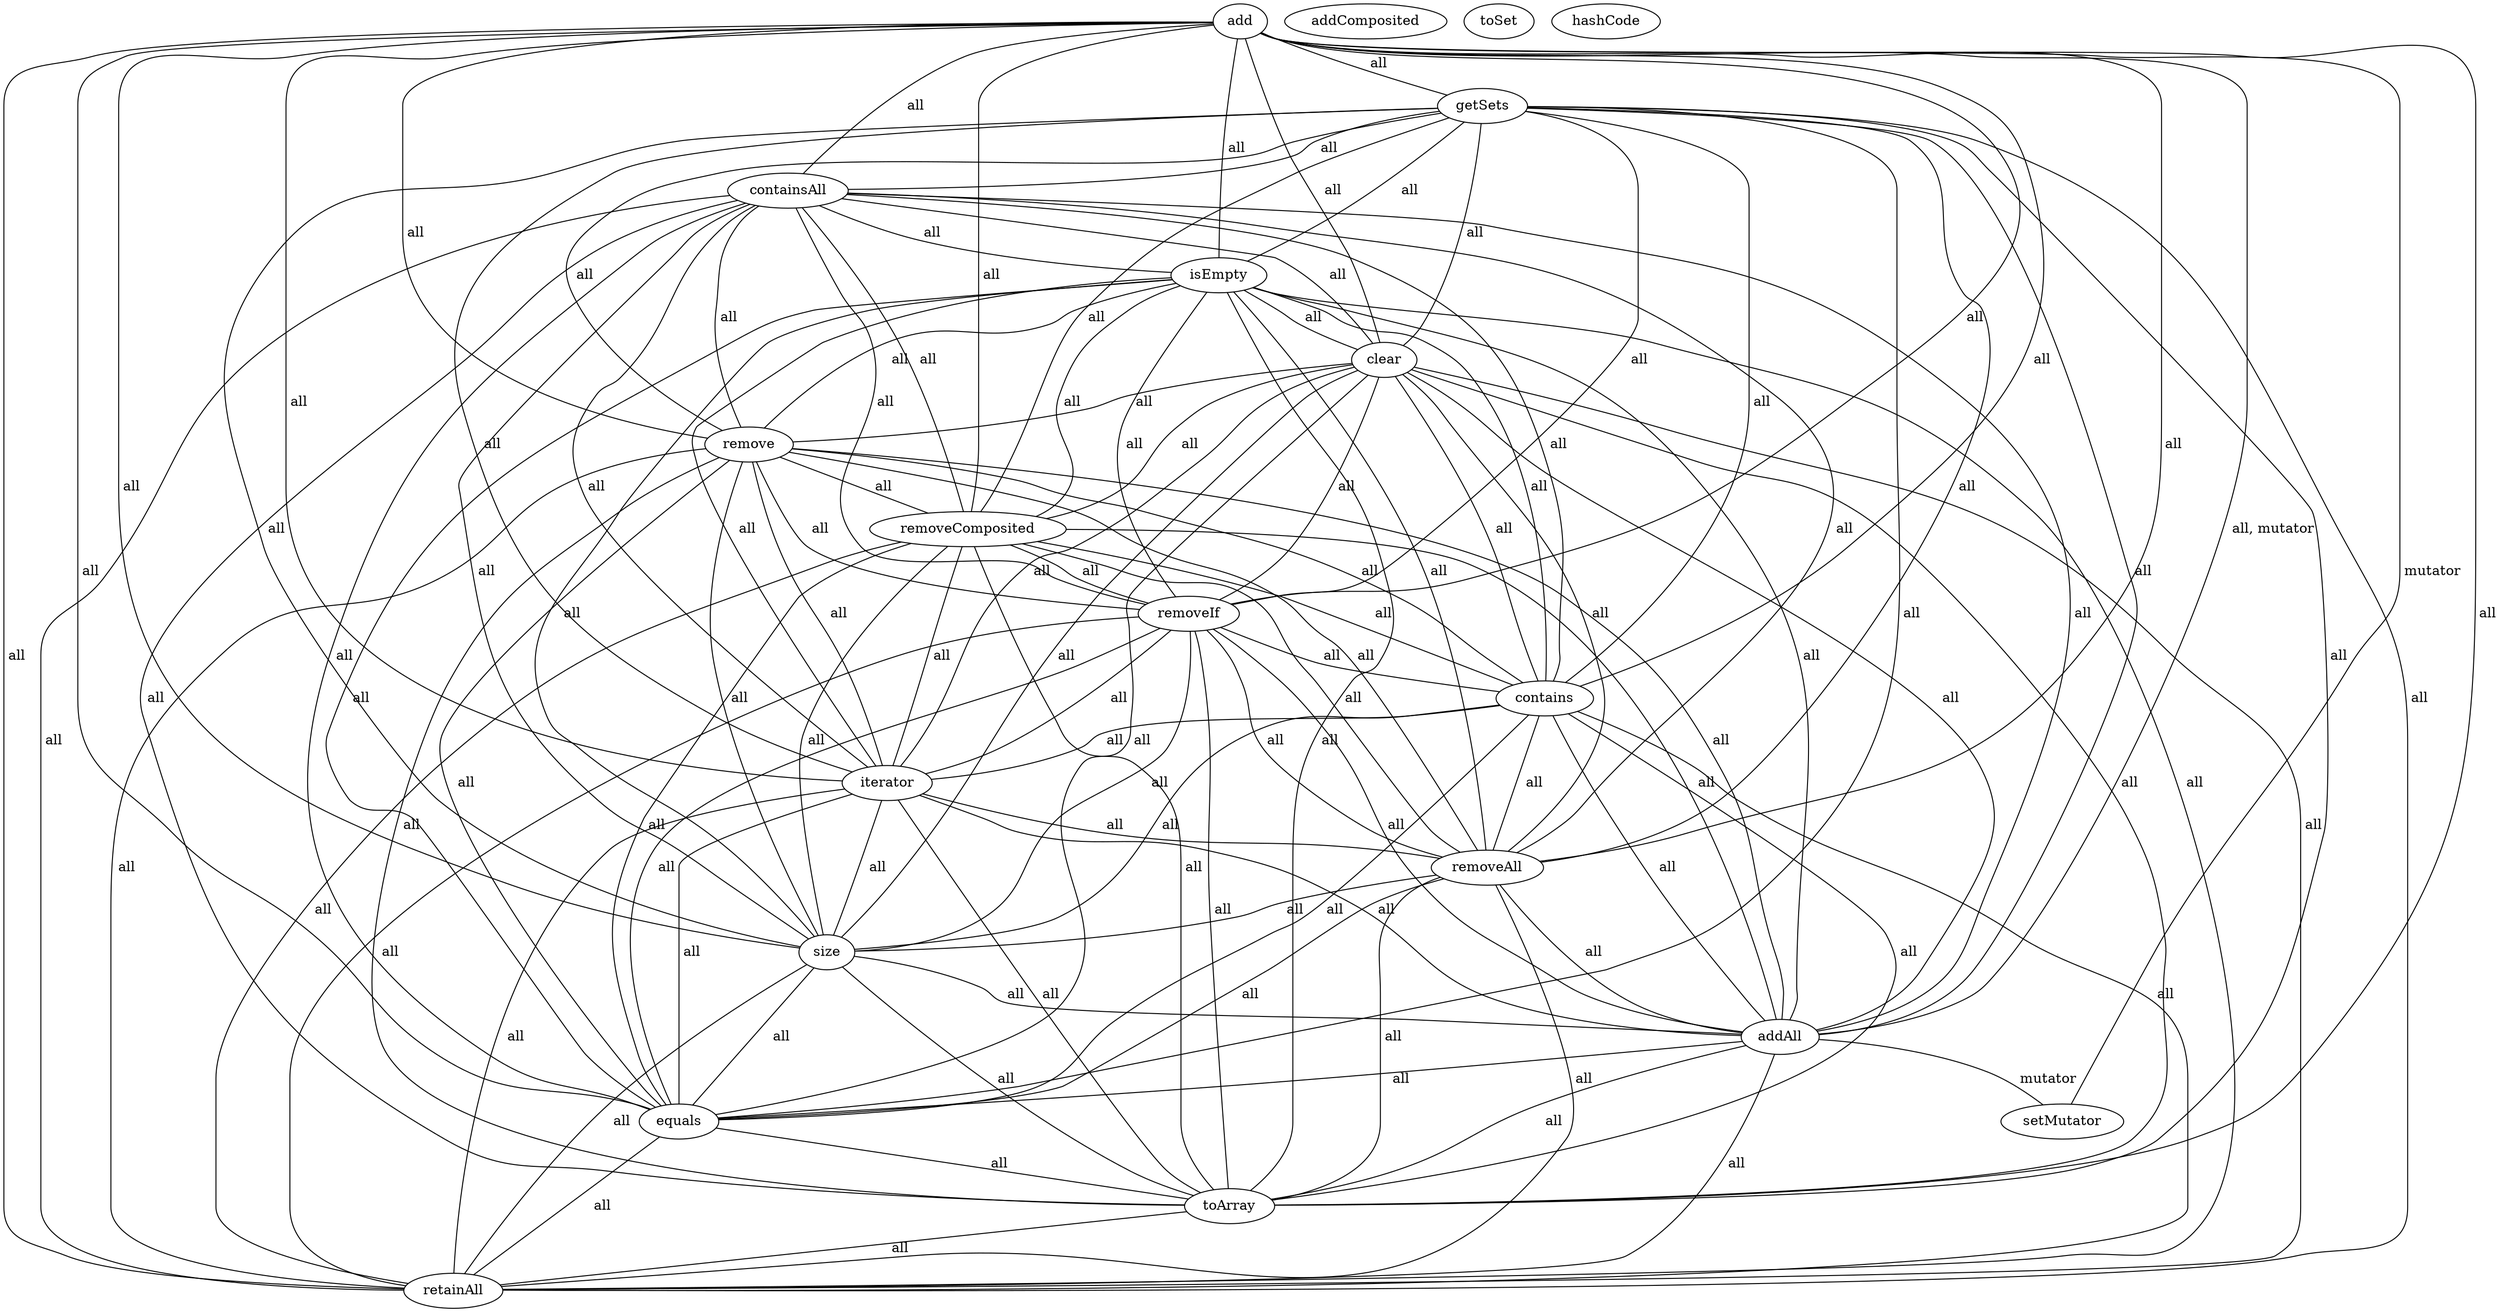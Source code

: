 digraph G {
add;
getSets;
containsAll;
isEmpty;
clear;
remove;
removeComposited;
removeIf;
addComposited;
toSet;
contains;
iterator;
removeAll;
size;
addAll;
hashCode;
equals;
toArray;
setMutator;
retainAll;
add -> getSets [label=" all", dir=none];
add -> containsAll [label=" all", dir=none];
add -> isEmpty [label=" all", dir=none];
add -> clear [label=" all", dir=none];
add -> remove [label=" all", dir=none];
add -> removeComposited [label=" all", dir=none];
add -> removeIf [label=" all", dir=none];
add -> contains [label=" all", dir=none];
add -> iterator [label=" all", dir=none];
add -> removeAll [label=" all", dir=none];
add -> size [label=" all", dir=none];
add -> addAll [label=" all, mutator", dir=none];
add -> equals [label=" all", dir=none];
add -> toArray [label=" all", dir=none];
add -> setMutator [label=" mutator", dir=none];
add -> retainAll [label=" all", dir=none];
getSets -> containsAll [label=" all", dir=none];
getSets -> isEmpty [label=" all", dir=none];
getSets -> clear [label=" all", dir=none];
getSets -> remove [label=" all", dir=none];
getSets -> removeComposited [label=" all", dir=none];
getSets -> removeIf [label=" all", dir=none];
getSets -> contains [label=" all", dir=none];
getSets -> iterator [label=" all", dir=none];
getSets -> removeAll [label=" all", dir=none];
getSets -> size [label=" all", dir=none];
getSets -> addAll [label=" all", dir=none];
getSets -> equals [label=" all", dir=none];
getSets -> toArray [label=" all", dir=none];
getSets -> retainAll [label=" all", dir=none];
containsAll -> isEmpty [label=" all", dir=none];
containsAll -> clear [label=" all", dir=none];
containsAll -> remove [label=" all", dir=none];
containsAll -> removeComposited [label=" all", dir=none];
containsAll -> removeIf [label=" all", dir=none];
containsAll -> contains [label=" all", dir=none];
containsAll -> iterator [label=" all", dir=none];
containsAll -> removeAll [label=" all", dir=none];
containsAll -> size [label=" all", dir=none];
containsAll -> addAll [label=" all", dir=none];
containsAll -> equals [label=" all", dir=none];
containsAll -> toArray [label=" all", dir=none];
containsAll -> retainAll [label=" all", dir=none];
isEmpty -> contains [label=" all", dir=none];
isEmpty -> iterator [label=" all", dir=none];
isEmpty -> removeAll [label=" all", dir=none];
isEmpty -> size [label=" all", dir=none];
isEmpty -> addAll [label=" all", dir=none];
isEmpty -> equals [label=" all", dir=none];
isEmpty -> clear [label=" all", dir=none];
isEmpty -> toArray [label=" all", dir=none];
isEmpty -> remove [label=" all", dir=none];
isEmpty -> removeComposited [label=" all", dir=none];
isEmpty -> removeIf [label=" all", dir=none];
isEmpty -> retainAll [label=" all", dir=none];
clear -> contains [label=" all", dir=none];
clear -> iterator [label=" all", dir=none];
clear -> removeAll [label=" all", dir=none];
clear -> size [label=" all", dir=none];
clear -> addAll [label=" all", dir=none];
clear -> equals [label=" all", dir=none];
clear -> toArray [label=" all", dir=none];
clear -> remove [label=" all", dir=none];
clear -> removeComposited [label=" all", dir=none];
clear -> removeIf [label=" all", dir=none];
clear -> retainAll [label=" all", dir=none];
remove -> contains [label=" all", dir=none];
remove -> iterator [label=" all", dir=none];
remove -> removeAll [label=" all", dir=none];
remove -> size [label=" all", dir=none];
remove -> addAll [label=" all", dir=none];
remove -> equals [label=" all", dir=none];
remove -> toArray [label=" all", dir=none];
remove -> removeComposited [label=" all", dir=none];
remove -> removeIf [label=" all", dir=none];
remove -> retainAll [label=" all", dir=none];
removeComposited -> contains [label=" all", dir=none];
removeComposited -> iterator [label=" all", dir=none];
removeComposited -> removeAll [label=" all", dir=none];
removeComposited -> size [label=" all", dir=none];
removeComposited -> addAll [label=" all", dir=none];
removeComposited -> equals [label=" all", dir=none];
removeComposited -> toArray [label=" all", dir=none];
removeComposited -> removeIf [label=" all", dir=none];
removeComposited -> retainAll [label=" all", dir=none];
removeIf -> contains [label=" all", dir=none];
removeIf -> iterator [label=" all", dir=none];
removeIf -> removeAll [label=" all", dir=none];
removeIf -> size [label=" all", dir=none];
removeIf -> addAll [label=" all", dir=none];
removeIf -> equals [label=" all", dir=none];
removeIf -> toArray [label=" all", dir=none];
removeIf -> retainAll [label=" all", dir=none];
contains -> iterator [label=" all", dir=none];
contains -> removeAll [label=" all", dir=none];
contains -> size [label=" all", dir=none];
contains -> addAll [label=" all", dir=none];
contains -> equals [label=" all", dir=none];
contains -> toArray [label=" all", dir=none];
contains -> retainAll [label=" all", dir=none];
iterator -> removeAll [label=" all", dir=none];
iterator -> size [label=" all", dir=none];
iterator -> addAll [label=" all", dir=none];
iterator -> equals [label=" all", dir=none];
iterator -> toArray [label=" all", dir=none];
iterator -> retainAll [label=" all", dir=none];
removeAll -> size [label=" all", dir=none];
removeAll -> addAll [label=" all", dir=none];
removeAll -> equals [label=" all", dir=none];
removeAll -> toArray [label=" all", dir=none];
removeAll -> retainAll [label=" all", dir=none];
size -> addAll [label=" all", dir=none];
size -> equals [label=" all", dir=none];
size -> toArray [label=" all", dir=none];
size -> retainAll [label=" all", dir=none];
addAll -> equals [label=" all", dir=none];
addAll -> toArray [label=" all", dir=none];
addAll -> setMutator [label=" mutator", dir=none];
addAll -> retainAll [label=" all", dir=none];
equals -> toArray [label=" all", dir=none];
equals -> retainAll [label=" all", dir=none];
toArray -> retainAll [label=" all", dir=none];
}